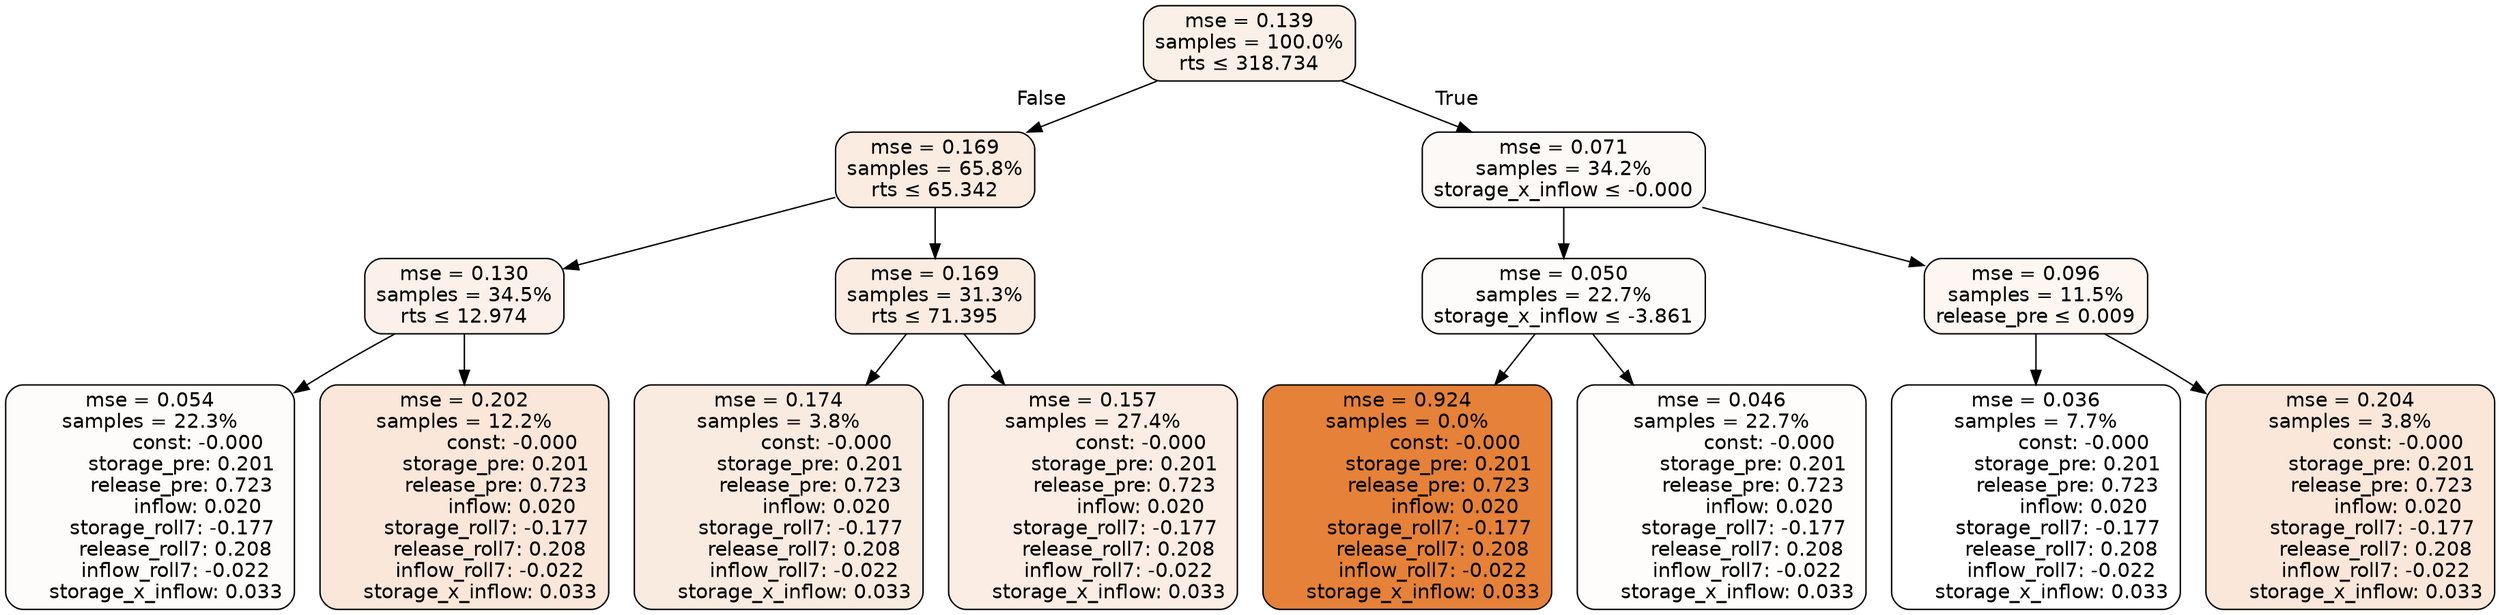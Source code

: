 digraph tree {
node [shape=rectangle, style="filled, rounded", color="black", fontname=helvetica] ;
edge [fontname=helvetica] ;
	"0" [label="mse = 0.139
samples = 100.0%
rts &le; 318.734", fillcolor="#fbf0e7"]
	"1" [label="mse = 0.169
samples = 65.8%
rts &le; 65.342", fillcolor="#fbece1"]
	"2" [label="mse = 0.130
samples = 34.5%
rts &le; 12.974", fillcolor="#fcf1ea"]
	"3" [label="mse = 0.054
samples = 22.3%
               const: -0.000
          storage_pre: 0.201
          release_pre: 0.723
               inflow: 0.020
       storage_roll7: -0.177
        release_roll7: 0.208
        inflow_roll7: -0.022
     storage_x_inflow: 0.033", fillcolor="#fefcfa"]
	"4" [label="mse = 0.202
samples = 12.2%
               const: -0.000
          storage_pre: 0.201
          release_pre: 0.723
               inflow: 0.020
       storage_roll7: -0.177
        release_roll7: 0.208
        inflow_roll7: -0.022
     storage_x_inflow: 0.033", fillcolor="#fae7d9"]
	"5" [label="mse = 0.169
samples = 31.3%
rts &le; 71.395", fillcolor="#fbece1"]
	"6" [label="mse = 0.174
samples = 3.8%
               const: -0.000
          storage_pre: 0.201
          release_pre: 0.723
               inflow: 0.020
       storage_roll7: -0.177
        release_roll7: 0.208
        inflow_roll7: -0.022
     storage_x_inflow: 0.033", fillcolor="#faebe0"]
	"7" [label="mse = 0.157
samples = 27.4%
               const: -0.000
          storage_pre: 0.201
          release_pre: 0.723
               inflow: 0.020
       storage_roll7: -0.177
        release_roll7: 0.208
        inflow_roll7: -0.022
     storage_x_inflow: 0.033", fillcolor="#fbede3"]
	"8" [label="mse = 0.071
samples = 34.2%
storage_x_inflow &le; -0.000", fillcolor="#fdf9f7"]
	"9" [label="mse = 0.050
samples = 22.7%
storage_x_inflow &le; -3.861", fillcolor="#fefcfb"]
	"10" [label="mse = 0.924
samples = 0.0%
               const: -0.000
          storage_pre: 0.201
          release_pre: 0.723
               inflow: 0.020
       storage_roll7: -0.177
        release_roll7: 0.208
        inflow_roll7: -0.022
     storage_x_inflow: 0.033", fillcolor="#e58139"]
	"11" [label="mse = 0.046
samples = 22.7%
               const: -0.000
          storage_pre: 0.201
          release_pre: 0.723
               inflow: 0.020
       storage_roll7: -0.177
        release_roll7: 0.208
        inflow_roll7: -0.022
     storage_x_inflow: 0.033", fillcolor="#fefdfc"]
	"12" [label="mse = 0.096
samples = 11.5%
release_pre &le; 0.009", fillcolor="#fdf6f1"]
	"13" [label="mse = 0.036
samples = 7.7%
               const: -0.000
          storage_pre: 0.201
          release_pre: 0.723
               inflow: 0.020
       storage_roll7: -0.177
        release_roll7: 0.208
        inflow_roll7: -0.022
     storage_x_inflow: 0.033", fillcolor="#ffffff"]
	"14" [label="mse = 0.204
samples = 3.8%
               const: -0.000
          storage_pre: 0.201
          release_pre: 0.723
               inflow: 0.020
       storage_roll7: -0.177
        release_roll7: 0.208
        inflow_roll7: -0.022
     storage_x_inflow: 0.033", fillcolor="#fae7d9"]

	"0" -> "1" [labeldistance=2.5, labelangle=45, headlabel="False"]
	"1" -> "2"
	"2" -> "3"
	"2" -> "4"
	"1" -> "5"
	"5" -> "6"
	"5" -> "7"
	"0" -> "8" [labeldistance=2.5, labelangle=-45, headlabel="True"]
	"8" -> "9"
	"9" -> "10"
	"9" -> "11"
	"8" -> "12"
	"12" -> "13"
	"12" -> "14"
}